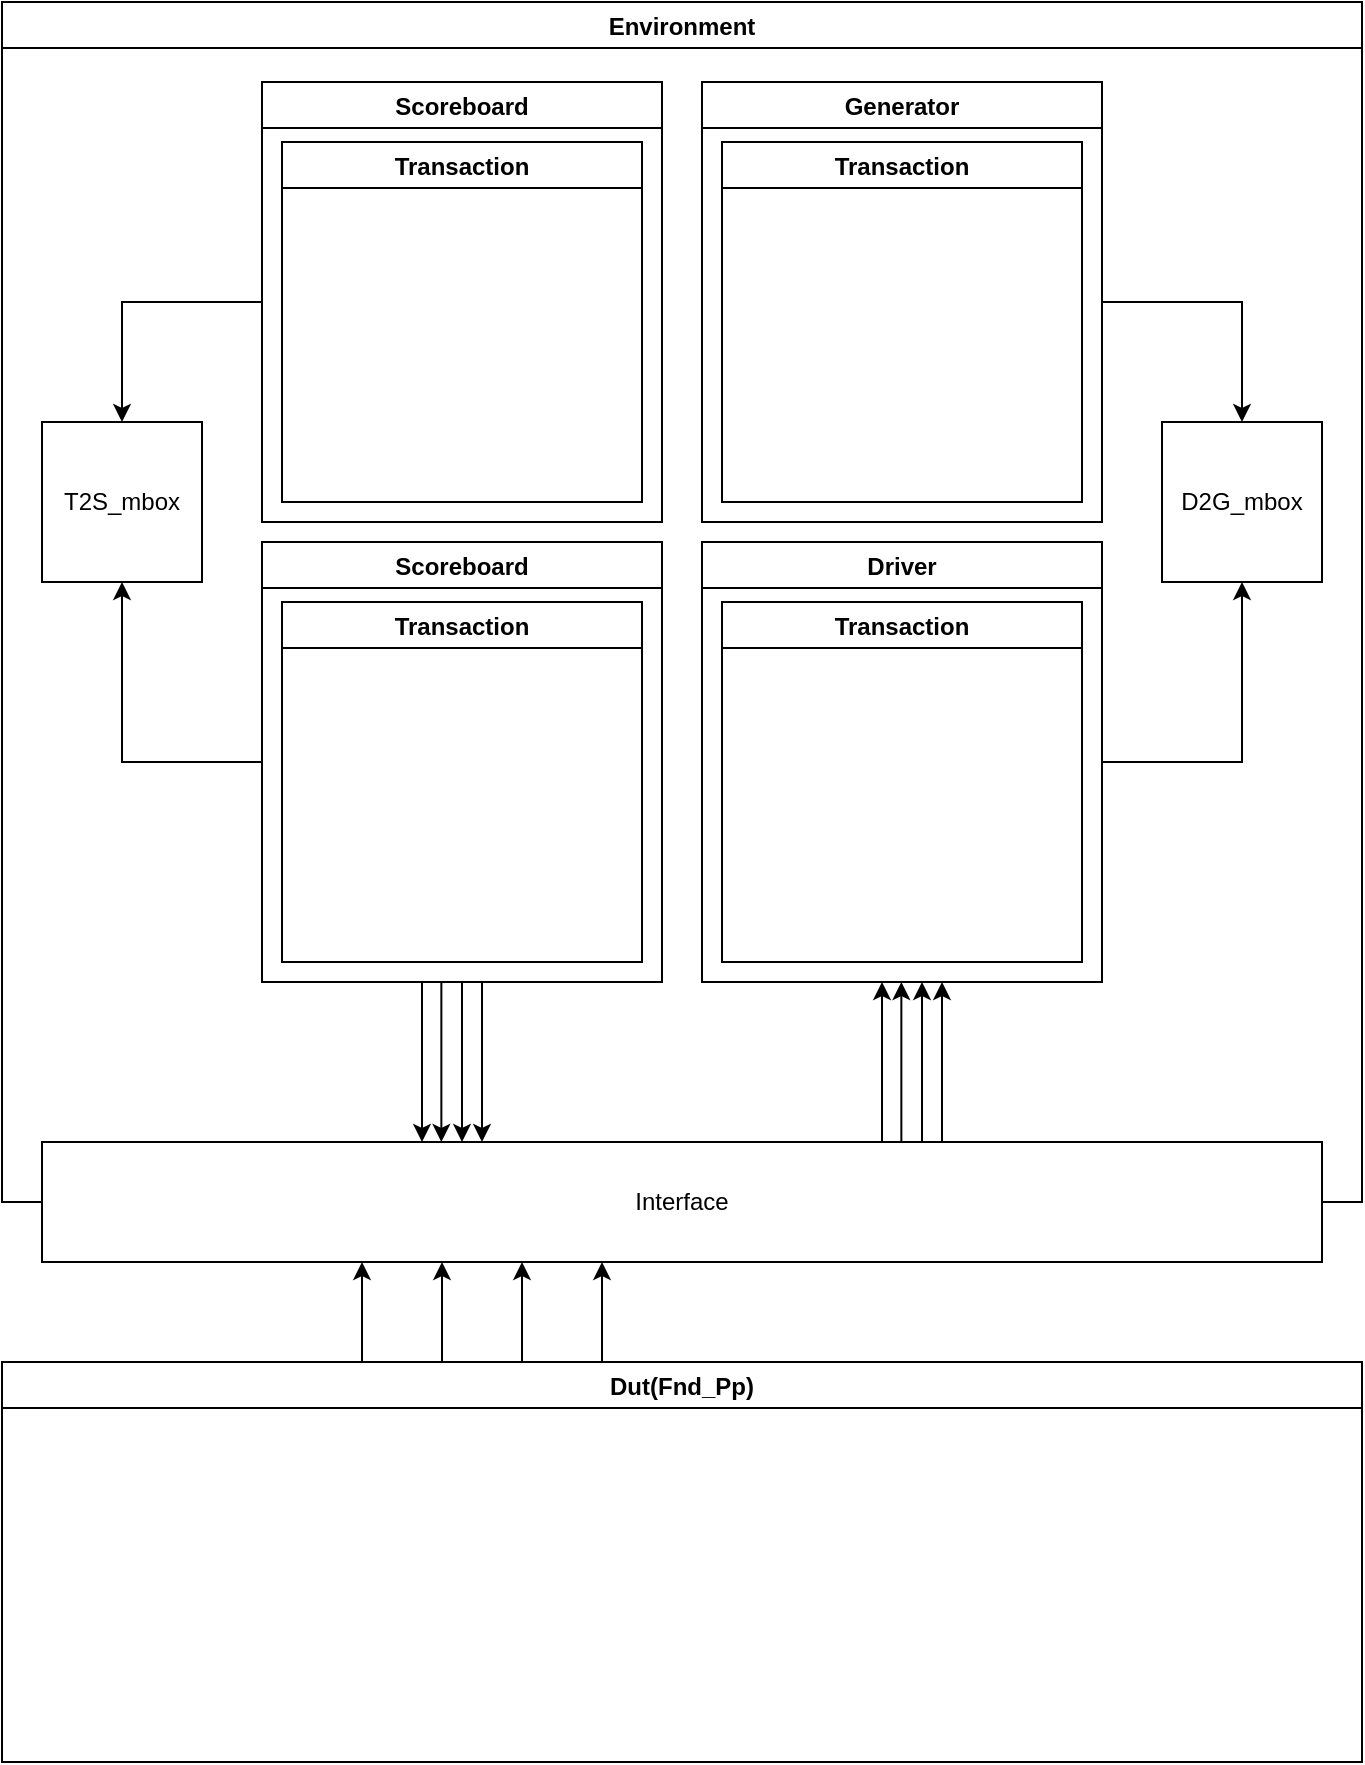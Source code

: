 <mxfile>
    <diagram id="8p2O0gD7zcSRHz4o0IRK" name="페이지-1">
        <mxGraphModel dx="1031" dy="1209" grid="1" gridSize="10" guides="1" tooltips="1" connect="1" arrows="1" fold="1" page="1" pageScale="1" pageWidth="827" pageHeight="1169" math="0" shadow="0">
            <root>
                <mxCell id="0"/>
                <mxCell id="1" parent="0"/>
                <mxCell id="12" value="Environment" style="swimlane;" vertex="1" parent="1">
                    <mxGeometry x="180" y="30" width="680" height="600" as="geometry"/>
                </mxCell>
                <mxCell id="29" style="edgeStyle=orthogonalEdgeStyle;html=1;exitX=0;exitY=0.5;exitDx=0;exitDy=0;entryX=0.5;entryY=0;entryDx=0;entryDy=0;rounded=0;curved=0;" edge="1" parent="12" source="13" target="25">
                    <mxGeometry relative="1" as="geometry"/>
                </mxCell>
                <mxCell id="13" value="Scoreboard" style="swimlane;startSize=23;" vertex="1" parent="12">
                    <mxGeometry x="130" y="40" width="200" height="220" as="geometry"/>
                </mxCell>
                <mxCell id="18" value="Transaction" style="swimlane;" vertex="1" parent="13">
                    <mxGeometry x="10" y="30" width="180" height="180" as="geometry"/>
                </mxCell>
                <mxCell id="30" style="edgeStyle=orthogonalEdgeStyle;html=1;exitX=0;exitY=0.5;exitDx=0;exitDy=0;entryX=0.5;entryY=1;entryDx=0;entryDy=0;rounded=0;curved=0;" edge="1" parent="12" source="19" target="25">
                    <mxGeometry relative="1" as="geometry"/>
                </mxCell>
                <mxCell id="19" value="Scoreboard" style="swimlane;startSize=23;" vertex="1" parent="12">
                    <mxGeometry x="130" y="270" width="200" height="220" as="geometry"/>
                </mxCell>
                <mxCell id="20" value="Transaction" style="swimlane;" vertex="1" parent="19">
                    <mxGeometry x="10" y="30" width="180" height="180" as="geometry"/>
                </mxCell>
                <mxCell id="27" style="edgeStyle=orthogonalEdgeStyle;html=1;entryX=0.5;entryY=0;entryDx=0;entryDy=0;rounded=0;curved=0;" edge="1" parent="12" source="21" target="26">
                    <mxGeometry relative="1" as="geometry"/>
                </mxCell>
                <mxCell id="21" value="Generator" style="swimlane;startSize=23;" vertex="1" parent="12">
                    <mxGeometry x="350" y="40" width="200" height="220" as="geometry"/>
                </mxCell>
                <mxCell id="22" value="Transaction" style="swimlane;" vertex="1" parent="21">
                    <mxGeometry x="10" y="30" width="180" height="180" as="geometry"/>
                </mxCell>
                <mxCell id="28" style="edgeStyle=orthogonalEdgeStyle;html=1;entryX=0.5;entryY=1;entryDx=0;entryDy=0;rounded=0;curved=0;" edge="1" parent="12" source="23" target="26">
                    <mxGeometry relative="1" as="geometry"/>
                </mxCell>
                <mxCell id="23" value="Driver" style="swimlane;startSize=23;" vertex="1" parent="12">
                    <mxGeometry x="350" y="270" width="200" height="220" as="geometry"/>
                </mxCell>
                <mxCell id="24" value="Transaction" style="swimlane;" vertex="1" parent="23">
                    <mxGeometry x="10" y="30" width="180" height="180" as="geometry"/>
                </mxCell>
                <mxCell id="25" value="T2S_mbox" style="whiteSpace=wrap;html=1;aspect=fixed;" vertex="1" parent="12">
                    <mxGeometry x="20" y="210" width="80" height="80" as="geometry"/>
                </mxCell>
                <mxCell id="26" value="&lt;span style=&quot;color: rgb(0, 0, 0);&quot;&gt;D2G_mbox&lt;/span&gt;" style="whiteSpace=wrap;html=1;aspect=fixed;" vertex="1" parent="12">
                    <mxGeometry x="580" y="210" width="80" height="80" as="geometry"/>
                </mxCell>
                <mxCell id="38" style="edgeStyle=none;html=1;" edge="1" parent="12">
                    <mxGeometry relative="1" as="geometry">
                        <mxPoint x="470" y="570" as="sourcePoint"/>
                        <mxPoint x="470" y="490" as="targetPoint"/>
                    </mxGeometry>
                </mxCell>
                <mxCell id="44" style="edgeStyle=none;html=1;" edge="1" parent="12">
                    <mxGeometry relative="1" as="geometry">
                        <mxPoint x="460" y="570" as="sourcePoint"/>
                        <mxPoint x="460" y="490" as="targetPoint"/>
                    </mxGeometry>
                </mxCell>
                <mxCell id="45" style="edgeStyle=none;html=1;" edge="1" parent="12">
                    <mxGeometry relative="1" as="geometry">
                        <mxPoint x="449.68" y="570" as="sourcePoint"/>
                        <mxPoint x="449.68" y="490" as="targetPoint"/>
                    </mxGeometry>
                </mxCell>
                <mxCell id="46" style="edgeStyle=none;html=1;" edge="1" parent="12">
                    <mxGeometry relative="1" as="geometry">
                        <mxPoint x="440" y="570" as="sourcePoint"/>
                        <mxPoint x="440" y="490" as="targetPoint"/>
                    </mxGeometry>
                </mxCell>
                <mxCell id="47" style="edgeStyle=none;html=1;" edge="1" parent="12">
                    <mxGeometry relative="1" as="geometry">
                        <mxPoint x="240" y="490" as="sourcePoint"/>
                        <mxPoint x="240" y="570" as="targetPoint"/>
                    </mxGeometry>
                </mxCell>
                <mxCell id="48" style="edgeStyle=none;html=1;" edge="1" parent="12">
                    <mxGeometry relative="1" as="geometry">
                        <mxPoint x="230" y="490" as="sourcePoint"/>
                        <mxPoint x="230" y="570" as="targetPoint"/>
                    </mxGeometry>
                </mxCell>
                <mxCell id="49" style="edgeStyle=none;html=1;" edge="1" parent="12">
                    <mxGeometry relative="1" as="geometry">
                        <mxPoint x="219.68" y="490" as="sourcePoint"/>
                        <mxPoint x="219.68" y="570" as="targetPoint"/>
                    </mxGeometry>
                </mxCell>
                <mxCell id="50" style="edgeStyle=none;html=1;" edge="1" parent="12">
                    <mxGeometry relative="1" as="geometry">
                        <mxPoint x="210" y="490" as="sourcePoint"/>
                        <mxPoint x="210" y="570" as="targetPoint"/>
                    </mxGeometry>
                </mxCell>
                <mxCell id="31" value="Interface" style="rounded=0;whiteSpace=wrap;html=1;" vertex="1" parent="1">
                    <mxGeometry x="200" y="600" width="640" height="60" as="geometry"/>
                </mxCell>
                <mxCell id="37" value="Dut(Fnd_Pp)" style="swimlane;" vertex="1" parent="1">
                    <mxGeometry x="180" y="710" width="680" height="200" as="geometry"/>
                </mxCell>
                <mxCell id="40" style="edgeStyle=none;html=1;entryX=0.5;entryY=1;entryDx=0;entryDy=0;" edge="1" parent="1">
                    <mxGeometry relative="1" as="geometry">
                        <mxPoint x="480" y="710" as="sourcePoint"/>
                        <mxPoint x="480" y="660" as="targetPoint"/>
                    </mxGeometry>
                </mxCell>
                <mxCell id="41" style="edgeStyle=none;html=1;entryX=0.5;entryY=1;entryDx=0;entryDy=0;" edge="1" parent="1">
                    <mxGeometry relative="1" as="geometry">
                        <mxPoint x="440" y="710" as="sourcePoint"/>
                        <mxPoint x="440" y="660" as="targetPoint"/>
                    </mxGeometry>
                </mxCell>
                <mxCell id="42" style="edgeStyle=none;html=1;entryX=0.5;entryY=1;entryDx=0;entryDy=0;" edge="1" parent="1">
                    <mxGeometry relative="1" as="geometry">
                        <mxPoint x="400" y="710" as="sourcePoint"/>
                        <mxPoint x="400" y="660" as="targetPoint"/>
                    </mxGeometry>
                </mxCell>
                <mxCell id="43" style="edgeStyle=none;html=1;entryX=0.5;entryY=1;entryDx=0;entryDy=0;" edge="1" parent="1">
                    <mxGeometry relative="1" as="geometry">
                        <mxPoint x="360" y="710" as="sourcePoint"/>
                        <mxPoint x="360" y="660" as="targetPoint"/>
                    </mxGeometry>
                </mxCell>
            </root>
        </mxGraphModel>
    </diagram>
</mxfile>